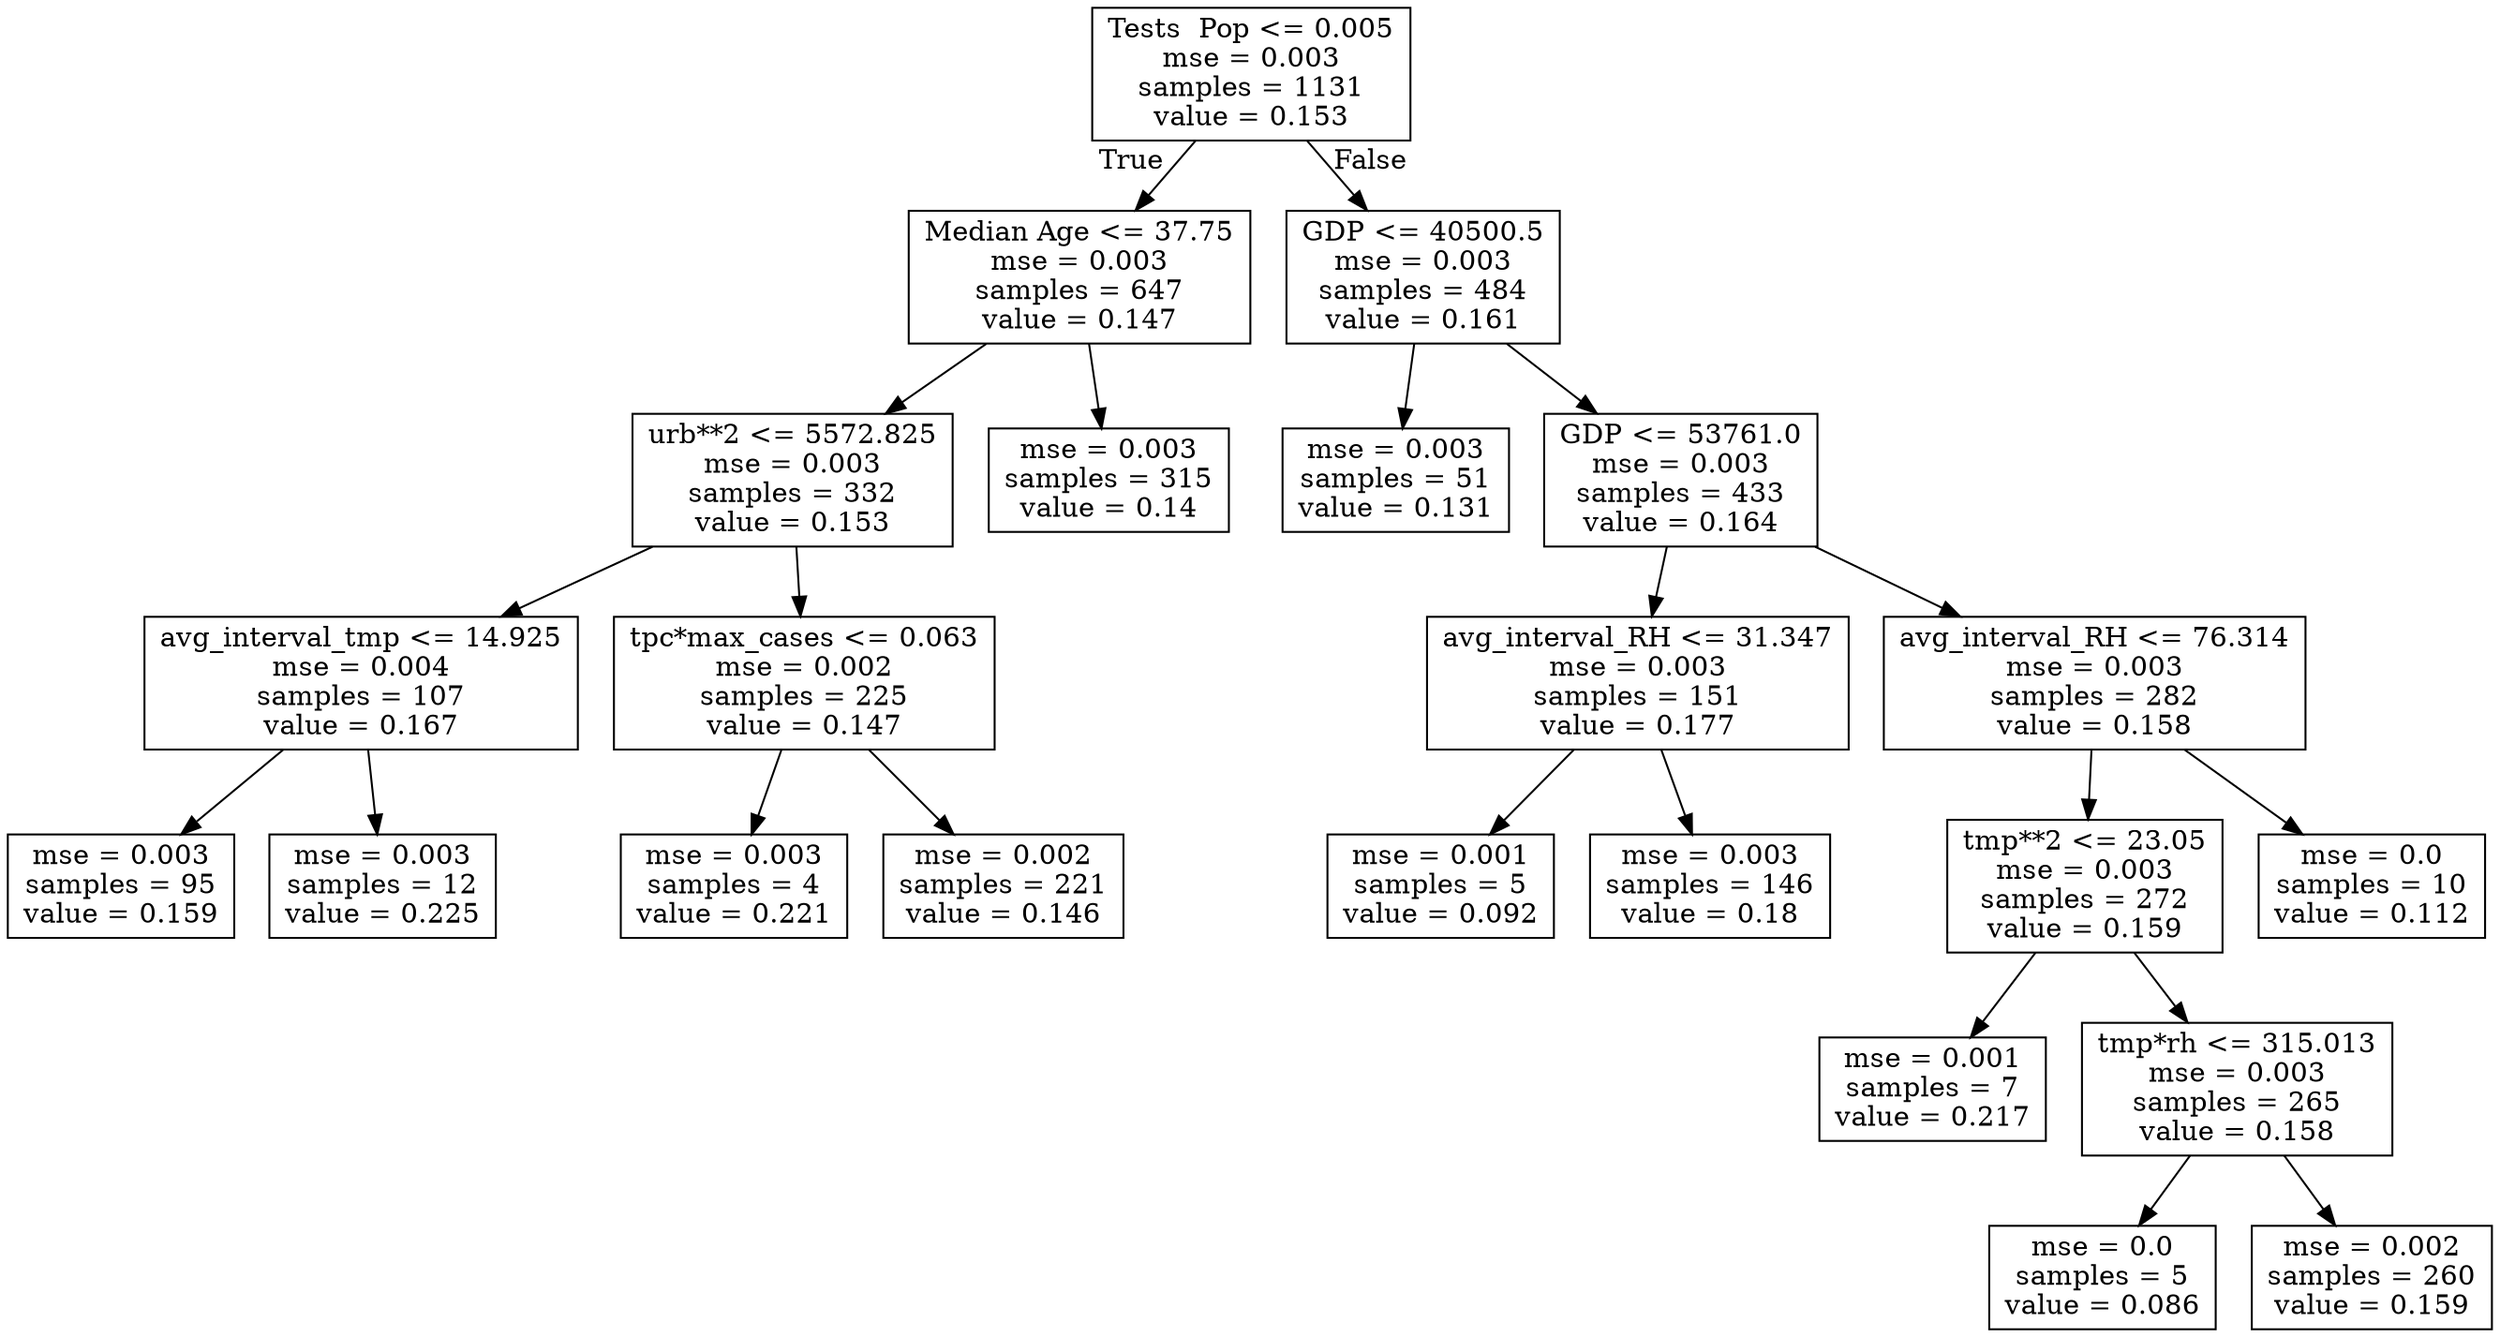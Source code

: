 digraph Tree {
node [shape=box] ;
0 [label="Tests \ Pop <= 0.005\nmse = 0.003\nsamples = 1131\nvalue = 0.153"] ;
1 [label="Median Age <= 37.75\nmse = 0.003\nsamples = 647\nvalue = 0.147"] ;
0 -> 1 [labeldistance=2.5, labelangle=45, headlabel="True"] ;
2 [label="urb**2 <= 5572.825\nmse = 0.003\nsamples = 332\nvalue = 0.153"] ;
1 -> 2 ;
3 [label="avg_interval_tmp <= 14.925\nmse = 0.004\nsamples = 107\nvalue = 0.167"] ;
2 -> 3 ;
4 [label="mse = 0.003\nsamples = 95\nvalue = 0.159"] ;
3 -> 4 ;
5 [label="mse = 0.003\nsamples = 12\nvalue = 0.225"] ;
3 -> 5 ;
6 [label="tpc*max_cases <= 0.063\nmse = 0.002\nsamples = 225\nvalue = 0.147"] ;
2 -> 6 ;
7 [label="mse = 0.003\nsamples = 4\nvalue = 0.221"] ;
6 -> 7 ;
8 [label="mse = 0.002\nsamples = 221\nvalue = 0.146"] ;
6 -> 8 ;
9 [label="mse = 0.003\nsamples = 315\nvalue = 0.14"] ;
1 -> 9 ;
10 [label="GDP <= 40500.5\nmse = 0.003\nsamples = 484\nvalue = 0.161"] ;
0 -> 10 [labeldistance=2.5, labelangle=-45, headlabel="False"] ;
11 [label="mse = 0.003\nsamples = 51\nvalue = 0.131"] ;
10 -> 11 ;
12 [label="GDP <= 53761.0\nmse = 0.003\nsamples = 433\nvalue = 0.164"] ;
10 -> 12 ;
13 [label="avg_interval_RH <= 31.347\nmse = 0.003\nsamples = 151\nvalue = 0.177"] ;
12 -> 13 ;
14 [label="mse = 0.001\nsamples = 5\nvalue = 0.092"] ;
13 -> 14 ;
15 [label="mse = 0.003\nsamples = 146\nvalue = 0.18"] ;
13 -> 15 ;
16 [label="avg_interval_RH <= 76.314\nmse = 0.003\nsamples = 282\nvalue = 0.158"] ;
12 -> 16 ;
17 [label="tmp**2 <= 23.05\nmse = 0.003\nsamples = 272\nvalue = 0.159"] ;
16 -> 17 ;
18 [label="mse = 0.001\nsamples = 7\nvalue = 0.217"] ;
17 -> 18 ;
19 [label="tmp*rh <= 315.013\nmse = 0.003\nsamples = 265\nvalue = 0.158"] ;
17 -> 19 ;
20 [label="mse = 0.0\nsamples = 5\nvalue = 0.086"] ;
19 -> 20 ;
21 [label="mse = 0.002\nsamples = 260\nvalue = 0.159"] ;
19 -> 21 ;
22 [label="mse = 0.0\nsamples = 10\nvalue = 0.112"] ;
16 -> 22 ;
}